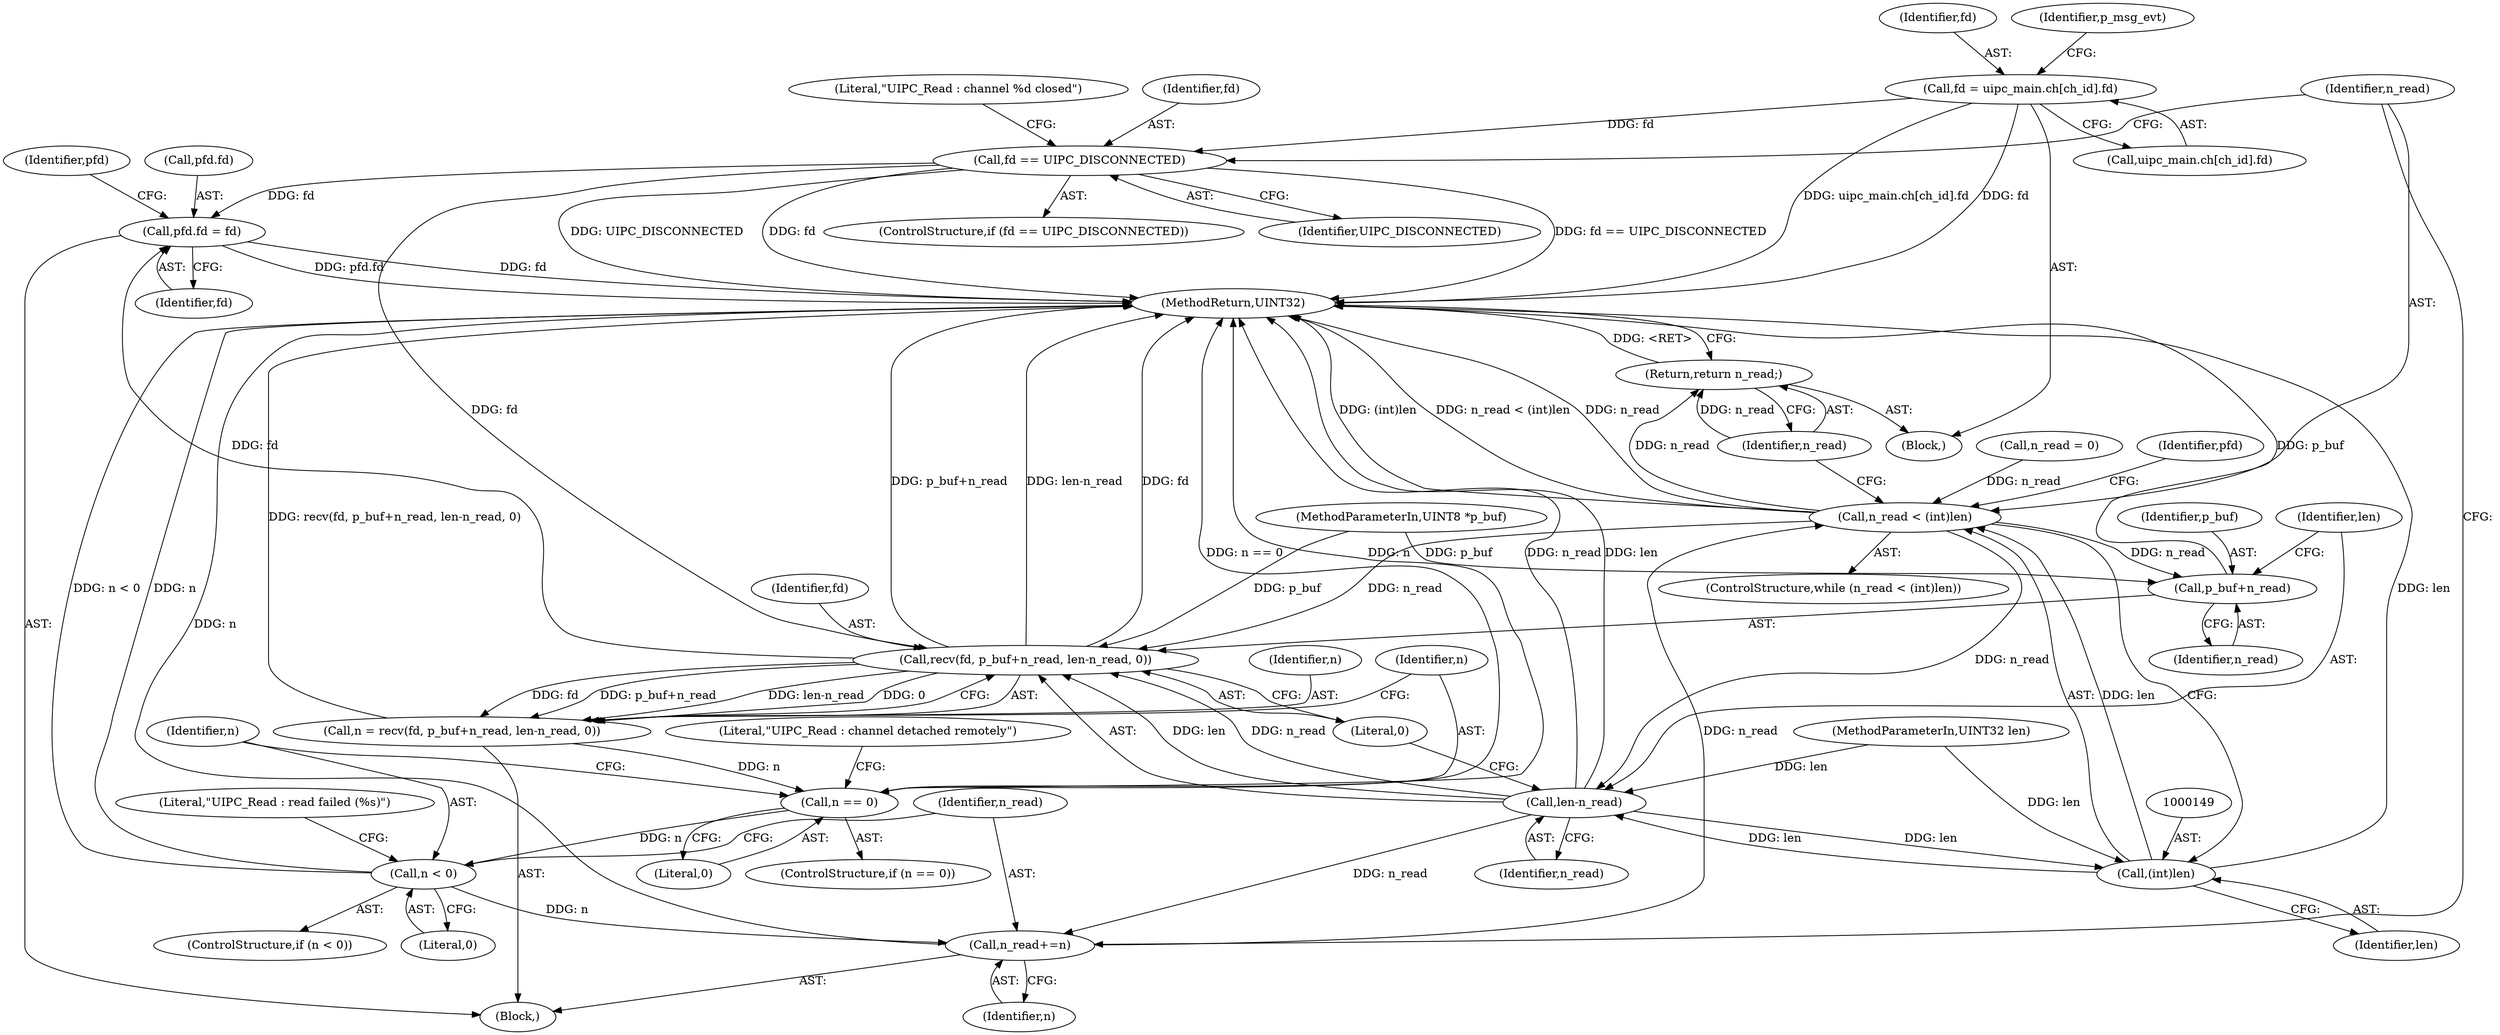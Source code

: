 digraph "1_Android_472271b153c5dc53c28beac55480a8d8434b2d5c_70@array" {
"1000113" [label="(Call,fd = uipc_main.ch[ch_id].fd)"];
"1000136" [label="(Call,fd == UIPC_DISCONNECTED)"];
"1000152" [label="(Call,pfd.fd = fd)"];
"1000208" [label="(Call,recv(fd, p_buf+n_read, len-n_read, 0))"];
"1000206" [label="(Call,n = recv(fd, p_buf+n_read, len-n_read, 0))"];
"1000218" [label="(Call,n == 0)"];
"1000231" [label="(Call,n < 0)"];
"1000241" [label="(Call,n_read+=n)"];
"1000146" [label="(Call,n_read < (int)len)"];
"1000210" [label="(Call,p_buf+n_read)"];
"1000213" [label="(Call,len-n_read)"];
"1000148" [label="(Call,(int)len)"];
"1000244" [label="(Return,return n_read;)"];
"1000242" [label="(Identifier,n_read)"];
"1000145" [label="(ControlStructure,while (n_read < (int)len))"];
"1000243" [label="(Identifier,n)"];
"1000213" [label="(Call,len-n_read)"];
"1000223" [label="(Literal,\"UIPC_Read : channel detached remotely\")"];
"1000137" [label="(Identifier,fd)"];
"1000159" [label="(Identifier,pfd)"];
"1000141" [label="(Literal,\"UIPC_Read : channel %d closed\")"];
"1000151" [label="(Block,)"];
"1000104" [label="(MethodParameterIn,UINT8 *p_buf)"];
"1000233" [label="(Literal,0)"];
"1000219" [label="(Identifier,n)"];
"1000153" [label="(Call,pfd.fd)"];
"1000150" [label="(Identifier,len)"];
"1000152" [label="(Call,pfd.fd = fd)"];
"1000106" [label="(Block,)"];
"1000156" [label="(Identifier,fd)"];
"1000210" [label="(Call,p_buf+n_read)"];
"1000214" [label="(Identifier,len)"];
"1000115" [label="(Call,uipc_main.ch[ch_id].fd)"];
"1000220" [label="(Literal,0)"];
"1000136" [label="(Call,fd == UIPC_DISCONNECTED)"];
"1000231" [label="(Call,n < 0)"];
"1000217" [label="(ControlStructure,if (n == 0))"];
"1000206" [label="(Call,n = recv(fd, p_buf+n_read, len-n_read, 0))"];
"1000244" [label="(Return,return n_read;)"];
"1000135" [label="(ControlStructure,if (fd == UIPC_DISCONNECTED))"];
"1000114" [label="(Identifier,fd)"];
"1000209" [label="(Identifier,fd)"];
"1000230" [label="(ControlStructure,if (n < 0))"];
"1000154" [label="(Identifier,pfd)"];
"1000109" [label="(Call,n_read = 0)"];
"1000212" [label="(Identifier,n_read)"];
"1000113" [label="(Call,fd = uipc_main.ch[ch_id].fd)"];
"1000105" [label="(MethodParameterIn,UINT32 len)"];
"1000246" [label="(MethodReturn,UINT32)"];
"1000218" [label="(Call,n == 0)"];
"1000147" [label="(Identifier,n_read)"];
"1000211" [label="(Identifier,p_buf)"];
"1000215" [label="(Identifier,n_read)"];
"1000146" [label="(Call,n_read < (int)len)"];
"1000241" [label="(Call,n_read+=n)"];
"1000245" [label="(Identifier,n_read)"];
"1000236" [label="(Literal,\"UIPC_Read : read failed (%s)\")"];
"1000148" [label="(Call,(int)len)"];
"1000208" [label="(Call,recv(fd, p_buf+n_read, len-n_read, 0))"];
"1000207" [label="(Identifier,n)"];
"1000232" [label="(Identifier,n)"];
"1000138" [label="(Identifier,UIPC_DISCONNECTED)"];
"1000216" [label="(Literal,0)"];
"1000124" [label="(Identifier,p_msg_evt)"];
"1000113" -> "1000106"  [label="AST: "];
"1000113" -> "1000115"  [label="CFG: "];
"1000114" -> "1000113"  [label="AST: "];
"1000115" -> "1000113"  [label="AST: "];
"1000124" -> "1000113"  [label="CFG: "];
"1000113" -> "1000246"  [label="DDG: fd"];
"1000113" -> "1000246"  [label="DDG: uipc_main.ch[ch_id].fd"];
"1000113" -> "1000136"  [label="DDG: fd"];
"1000136" -> "1000135"  [label="AST: "];
"1000136" -> "1000138"  [label="CFG: "];
"1000137" -> "1000136"  [label="AST: "];
"1000138" -> "1000136"  [label="AST: "];
"1000141" -> "1000136"  [label="CFG: "];
"1000147" -> "1000136"  [label="CFG: "];
"1000136" -> "1000246"  [label="DDG: fd == UIPC_DISCONNECTED"];
"1000136" -> "1000246"  [label="DDG: UIPC_DISCONNECTED"];
"1000136" -> "1000246"  [label="DDG: fd"];
"1000136" -> "1000152"  [label="DDG: fd"];
"1000136" -> "1000208"  [label="DDG: fd"];
"1000152" -> "1000151"  [label="AST: "];
"1000152" -> "1000156"  [label="CFG: "];
"1000153" -> "1000152"  [label="AST: "];
"1000156" -> "1000152"  [label="AST: "];
"1000159" -> "1000152"  [label="CFG: "];
"1000152" -> "1000246"  [label="DDG: pfd.fd"];
"1000152" -> "1000246"  [label="DDG: fd"];
"1000208" -> "1000152"  [label="DDG: fd"];
"1000208" -> "1000206"  [label="AST: "];
"1000208" -> "1000216"  [label="CFG: "];
"1000209" -> "1000208"  [label="AST: "];
"1000210" -> "1000208"  [label="AST: "];
"1000213" -> "1000208"  [label="AST: "];
"1000216" -> "1000208"  [label="AST: "];
"1000206" -> "1000208"  [label="CFG: "];
"1000208" -> "1000246"  [label="DDG: p_buf+n_read"];
"1000208" -> "1000246"  [label="DDG: fd"];
"1000208" -> "1000246"  [label="DDG: len-n_read"];
"1000208" -> "1000206"  [label="DDG: fd"];
"1000208" -> "1000206"  [label="DDG: p_buf+n_read"];
"1000208" -> "1000206"  [label="DDG: len-n_read"];
"1000208" -> "1000206"  [label="DDG: 0"];
"1000104" -> "1000208"  [label="DDG: p_buf"];
"1000146" -> "1000208"  [label="DDG: n_read"];
"1000213" -> "1000208"  [label="DDG: len"];
"1000213" -> "1000208"  [label="DDG: n_read"];
"1000206" -> "1000151"  [label="AST: "];
"1000207" -> "1000206"  [label="AST: "];
"1000219" -> "1000206"  [label="CFG: "];
"1000206" -> "1000246"  [label="DDG: recv(fd, p_buf+n_read, len-n_read, 0)"];
"1000206" -> "1000218"  [label="DDG: n"];
"1000218" -> "1000217"  [label="AST: "];
"1000218" -> "1000220"  [label="CFG: "];
"1000219" -> "1000218"  [label="AST: "];
"1000220" -> "1000218"  [label="AST: "];
"1000223" -> "1000218"  [label="CFG: "];
"1000232" -> "1000218"  [label="CFG: "];
"1000218" -> "1000246"  [label="DDG: n"];
"1000218" -> "1000246"  [label="DDG: n == 0"];
"1000218" -> "1000231"  [label="DDG: n"];
"1000231" -> "1000230"  [label="AST: "];
"1000231" -> "1000233"  [label="CFG: "];
"1000232" -> "1000231"  [label="AST: "];
"1000233" -> "1000231"  [label="AST: "];
"1000236" -> "1000231"  [label="CFG: "];
"1000242" -> "1000231"  [label="CFG: "];
"1000231" -> "1000246"  [label="DDG: n < 0"];
"1000231" -> "1000246"  [label="DDG: n"];
"1000231" -> "1000241"  [label="DDG: n"];
"1000241" -> "1000151"  [label="AST: "];
"1000241" -> "1000243"  [label="CFG: "];
"1000242" -> "1000241"  [label="AST: "];
"1000243" -> "1000241"  [label="AST: "];
"1000147" -> "1000241"  [label="CFG: "];
"1000241" -> "1000246"  [label="DDG: n"];
"1000241" -> "1000146"  [label="DDG: n_read"];
"1000213" -> "1000241"  [label="DDG: n_read"];
"1000146" -> "1000145"  [label="AST: "];
"1000146" -> "1000148"  [label="CFG: "];
"1000147" -> "1000146"  [label="AST: "];
"1000148" -> "1000146"  [label="AST: "];
"1000154" -> "1000146"  [label="CFG: "];
"1000245" -> "1000146"  [label="CFG: "];
"1000146" -> "1000246"  [label="DDG: (int)len"];
"1000146" -> "1000246"  [label="DDG: n_read < (int)len"];
"1000146" -> "1000246"  [label="DDG: n_read"];
"1000109" -> "1000146"  [label="DDG: n_read"];
"1000148" -> "1000146"  [label="DDG: len"];
"1000146" -> "1000210"  [label="DDG: n_read"];
"1000146" -> "1000213"  [label="DDG: n_read"];
"1000146" -> "1000244"  [label="DDG: n_read"];
"1000210" -> "1000212"  [label="CFG: "];
"1000211" -> "1000210"  [label="AST: "];
"1000212" -> "1000210"  [label="AST: "];
"1000214" -> "1000210"  [label="CFG: "];
"1000210" -> "1000246"  [label="DDG: p_buf"];
"1000104" -> "1000210"  [label="DDG: p_buf"];
"1000213" -> "1000215"  [label="CFG: "];
"1000214" -> "1000213"  [label="AST: "];
"1000215" -> "1000213"  [label="AST: "];
"1000216" -> "1000213"  [label="CFG: "];
"1000213" -> "1000246"  [label="DDG: len"];
"1000213" -> "1000246"  [label="DDG: n_read"];
"1000213" -> "1000148"  [label="DDG: len"];
"1000148" -> "1000213"  [label="DDG: len"];
"1000105" -> "1000213"  [label="DDG: len"];
"1000148" -> "1000150"  [label="CFG: "];
"1000149" -> "1000148"  [label="AST: "];
"1000150" -> "1000148"  [label="AST: "];
"1000148" -> "1000246"  [label="DDG: len"];
"1000105" -> "1000148"  [label="DDG: len"];
"1000244" -> "1000106"  [label="AST: "];
"1000244" -> "1000245"  [label="CFG: "];
"1000245" -> "1000244"  [label="AST: "];
"1000246" -> "1000244"  [label="CFG: "];
"1000244" -> "1000246"  [label="DDG: <RET>"];
"1000245" -> "1000244"  [label="DDG: n_read"];
}
